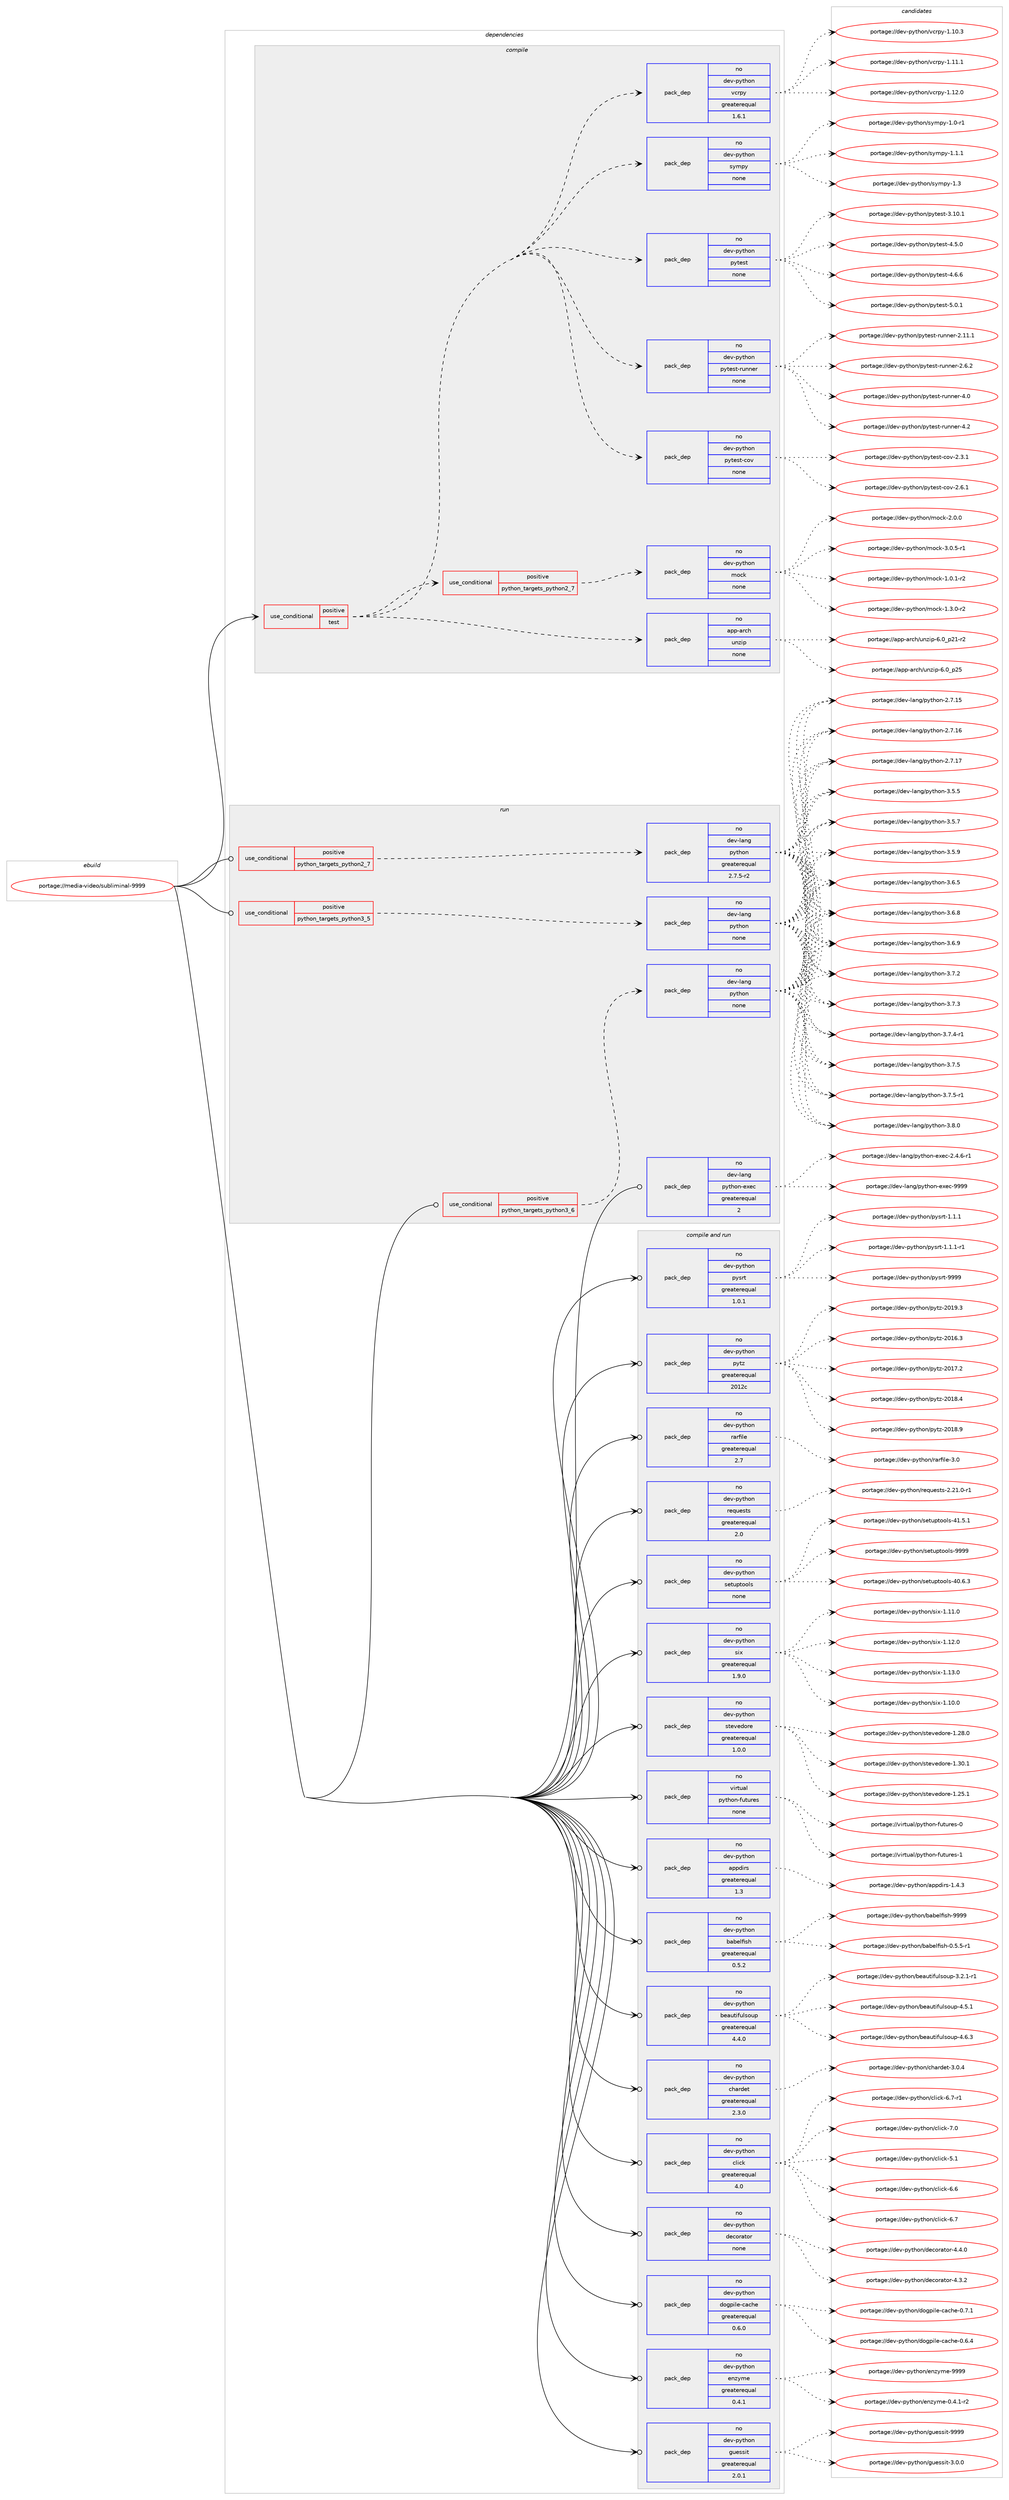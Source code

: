 digraph prolog {

# *************
# Graph options
# *************

newrank=true;
concentrate=true;
compound=true;
graph [rankdir=LR,fontname=Helvetica,fontsize=10,ranksep=1.5];#, ranksep=2.5, nodesep=0.2];
edge  [arrowhead=vee];
node  [fontname=Helvetica,fontsize=10];

# **********
# The ebuild
# **********

subgraph cluster_leftcol {
color=gray;
rank=same;
label=<<i>ebuild</i>>;
id [label="portage://media-video/subliminal-9999", color=red, width=4, href="../media-video/subliminal-9999.svg"];
}

# ****************
# The dependencies
# ****************

subgraph cluster_midcol {
color=gray;
label=<<i>dependencies</i>>;
subgraph cluster_compile {
fillcolor="#eeeeee";
style=filled;
label=<<i>compile</i>>;
subgraph cond85503 {
dependency343096 [label=<<TABLE BORDER="0" CELLBORDER="1" CELLSPACING="0" CELLPADDING="4"><TR><TD ROWSPAN="3" CELLPADDING="10">use_conditional</TD></TR><TR><TD>positive</TD></TR><TR><TD>test</TD></TR></TABLE>>, shape=none, color=red];
subgraph pack251976 {
dependency343097 [label=<<TABLE BORDER="0" CELLBORDER="1" CELLSPACING="0" CELLPADDING="4" WIDTH="220"><TR><TD ROWSPAN="6" CELLPADDING="30">pack_dep</TD></TR><TR><TD WIDTH="110">no</TD></TR><TR><TD>app-arch</TD></TR><TR><TD>unzip</TD></TR><TR><TD>none</TD></TR><TR><TD></TD></TR></TABLE>>, shape=none, color=blue];
}
dependency343096:e -> dependency343097:w [weight=20,style="dashed",arrowhead="vee"];
subgraph cond85504 {
dependency343098 [label=<<TABLE BORDER="0" CELLBORDER="1" CELLSPACING="0" CELLPADDING="4"><TR><TD ROWSPAN="3" CELLPADDING="10">use_conditional</TD></TR><TR><TD>positive</TD></TR><TR><TD>python_targets_python2_7</TD></TR></TABLE>>, shape=none, color=red];
subgraph pack251977 {
dependency343099 [label=<<TABLE BORDER="0" CELLBORDER="1" CELLSPACING="0" CELLPADDING="4" WIDTH="220"><TR><TD ROWSPAN="6" CELLPADDING="30">pack_dep</TD></TR><TR><TD WIDTH="110">no</TD></TR><TR><TD>dev-python</TD></TR><TR><TD>mock</TD></TR><TR><TD>none</TD></TR><TR><TD></TD></TR></TABLE>>, shape=none, color=blue];
}
dependency343098:e -> dependency343099:w [weight=20,style="dashed",arrowhead="vee"];
}
dependency343096:e -> dependency343098:w [weight=20,style="dashed",arrowhead="vee"];
subgraph pack251978 {
dependency343100 [label=<<TABLE BORDER="0" CELLBORDER="1" CELLSPACING="0" CELLPADDING="4" WIDTH="220"><TR><TD ROWSPAN="6" CELLPADDING="30">pack_dep</TD></TR><TR><TD WIDTH="110">no</TD></TR><TR><TD>dev-python</TD></TR><TR><TD>pytest-cov</TD></TR><TR><TD>none</TD></TR><TR><TD></TD></TR></TABLE>>, shape=none, color=blue];
}
dependency343096:e -> dependency343100:w [weight=20,style="dashed",arrowhead="vee"];
subgraph pack251979 {
dependency343101 [label=<<TABLE BORDER="0" CELLBORDER="1" CELLSPACING="0" CELLPADDING="4" WIDTH="220"><TR><TD ROWSPAN="6" CELLPADDING="30">pack_dep</TD></TR><TR><TD WIDTH="110">no</TD></TR><TR><TD>dev-python</TD></TR><TR><TD>pytest-runner</TD></TR><TR><TD>none</TD></TR><TR><TD></TD></TR></TABLE>>, shape=none, color=blue];
}
dependency343096:e -> dependency343101:w [weight=20,style="dashed",arrowhead="vee"];
subgraph pack251980 {
dependency343102 [label=<<TABLE BORDER="0" CELLBORDER="1" CELLSPACING="0" CELLPADDING="4" WIDTH="220"><TR><TD ROWSPAN="6" CELLPADDING="30">pack_dep</TD></TR><TR><TD WIDTH="110">no</TD></TR><TR><TD>dev-python</TD></TR><TR><TD>pytest</TD></TR><TR><TD>none</TD></TR><TR><TD></TD></TR></TABLE>>, shape=none, color=blue];
}
dependency343096:e -> dependency343102:w [weight=20,style="dashed",arrowhead="vee"];
subgraph pack251981 {
dependency343103 [label=<<TABLE BORDER="0" CELLBORDER="1" CELLSPACING="0" CELLPADDING="4" WIDTH="220"><TR><TD ROWSPAN="6" CELLPADDING="30">pack_dep</TD></TR><TR><TD WIDTH="110">no</TD></TR><TR><TD>dev-python</TD></TR><TR><TD>sympy</TD></TR><TR><TD>none</TD></TR><TR><TD></TD></TR></TABLE>>, shape=none, color=blue];
}
dependency343096:e -> dependency343103:w [weight=20,style="dashed",arrowhead="vee"];
subgraph pack251982 {
dependency343104 [label=<<TABLE BORDER="0" CELLBORDER="1" CELLSPACING="0" CELLPADDING="4" WIDTH="220"><TR><TD ROWSPAN="6" CELLPADDING="30">pack_dep</TD></TR><TR><TD WIDTH="110">no</TD></TR><TR><TD>dev-python</TD></TR><TR><TD>vcrpy</TD></TR><TR><TD>greaterequal</TD></TR><TR><TD>1.6.1</TD></TR></TABLE>>, shape=none, color=blue];
}
dependency343096:e -> dependency343104:w [weight=20,style="dashed",arrowhead="vee"];
}
id:e -> dependency343096:w [weight=20,style="solid",arrowhead="vee"];
}
subgraph cluster_compileandrun {
fillcolor="#eeeeee";
style=filled;
label=<<i>compile and run</i>>;
subgraph pack251983 {
dependency343105 [label=<<TABLE BORDER="0" CELLBORDER="1" CELLSPACING="0" CELLPADDING="4" WIDTH="220"><TR><TD ROWSPAN="6" CELLPADDING="30">pack_dep</TD></TR><TR><TD WIDTH="110">no</TD></TR><TR><TD>dev-python</TD></TR><TR><TD>appdirs</TD></TR><TR><TD>greaterequal</TD></TR><TR><TD>1.3</TD></TR></TABLE>>, shape=none, color=blue];
}
id:e -> dependency343105:w [weight=20,style="solid",arrowhead="odotvee"];
subgraph pack251984 {
dependency343106 [label=<<TABLE BORDER="0" CELLBORDER="1" CELLSPACING="0" CELLPADDING="4" WIDTH="220"><TR><TD ROWSPAN="6" CELLPADDING="30">pack_dep</TD></TR><TR><TD WIDTH="110">no</TD></TR><TR><TD>dev-python</TD></TR><TR><TD>babelfish</TD></TR><TR><TD>greaterequal</TD></TR><TR><TD>0.5.2</TD></TR></TABLE>>, shape=none, color=blue];
}
id:e -> dependency343106:w [weight=20,style="solid",arrowhead="odotvee"];
subgraph pack251985 {
dependency343107 [label=<<TABLE BORDER="0" CELLBORDER="1" CELLSPACING="0" CELLPADDING="4" WIDTH="220"><TR><TD ROWSPAN="6" CELLPADDING="30">pack_dep</TD></TR><TR><TD WIDTH="110">no</TD></TR><TR><TD>dev-python</TD></TR><TR><TD>beautifulsoup</TD></TR><TR><TD>greaterequal</TD></TR><TR><TD>4.4.0</TD></TR></TABLE>>, shape=none, color=blue];
}
id:e -> dependency343107:w [weight=20,style="solid",arrowhead="odotvee"];
subgraph pack251986 {
dependency343108 [label=<<TABLE BORDER="0" CELLBORDER="1" CELLSPACING="0" CELLPADDING="4" WIDTH="220"><TR><TD ROWSPAN="6" CELLPADDING="30">pack_dep</TD></TR><TR><TD WIDTH="110">no</TD></TR><TR><TD>dev-python</TD></TR><TR><TD>chardet</TD></TR><TR><TD>greaterequal</TD></TR><TR><TD>2.3.0</TD></TR></TABLE>>, shape=none, color=blue];
}
id:e -> dependency343108:w [weight=20,style="solid",arrowhead="odotvee"];
subgraph pack251987 {
dependency343109 [label=<<TABLE BORDER="0" CELLBORDER="1" CELLSPACING="0" CELLPADDING="4" WIDTH="220"><TR><TD ROWSPAN="6" CELLPADDING="30">pack_dep</TD></TR><TR><TD WIDTH="110">no</TD></TR><TR><TD>dev-python</TD></TR><TR><TD>click</TD></TR><TR><TD>greaterequal</TD></TR><TR><TD>4.0</TD></TR></TABLE>>, shape=none, color=blue];
}
id:e -> dependency343109:w [weight=20,style="solid",arrowhead="odotvee"];
subgraph pack251988 {
dependency343110 [label=<<TABLE BORDER="0" CELLBORDER="1" CELLSPACING="0" CELLPADDING="4" WIDTH="220"><TR><TD ROWSPAN="6" CELLPADDING="30">pack_dep</TD></TR><TR><TD WIDTH="110">no</TD></TR><TR><TD>dev-python</TD></TR><TR><TD>decorator</TD></TR><TR><TD>none</TD></TR><TR><TD></TD></TR></TABLE>>, shape=none, color=blue];
}
id:e -> dependency343110:w [weight=20,style="solid",arrowhead="odotvee"];
subgraph pack251989 {
dependency343111 [label=<<TABLE BORDER="0" CELLBORDER="1" CELLSPACING="0" CELLPADDING="4" WIDTH="220"><TR><TD ROWSPAN="6" CELLPADDING="30">pack_dep</TD></TR><TR><TD WIDTH="110">no</TD></TR><TR><TD>dev-python</TD></TR><TR><TD>dogpile-cache</TD></TR><TR><TD>greaterequal</TD></TR><TR><TD>0.6.0</TD></TR></TABLE>>, shape=none, color=blue];
}
id:e -> dependency343111:w [weight=20,style="solid",arrowhead="odotvee"];
subgraph pack251990 {
dependency343112 [label=<<TABLE BORDER="0" CELLBORDER="1" CELLSPACING="0" CELLPADDING="4" WIDTH="220"><TR><TD ROWSPAN="6" CELLPADDING="30">pack_dep</TD></TR><TR><TD WIDTH="110">no</TD></TR><TR><TD>dev-python</TD></TR><TR><TD>enzyme</TD></TR><TR><TD>greaterequal</TD></TR><TR><TD>0.4.1</TD></TR></TABLE>>, shape=none, color=blue];
}
id:e -> dependency343112:w [weight=20,style="solid",arrowhead="odotvee"];
subgraph pack251991 {
dependency343113 [label=<<TABLE BORDER="0" CELLBORDER="1" CELLSPACING="0" CELLPADDING="4" WIDTH="220"><TR><TD ROWSPAN="6" CELLPADDING="30">pack_dep</TD></TR><TR><TD WIDTH="110">no</TD></TR><TR><TD>dev-python</TD></TR><TR><TD>guessit</TD></TR><TR><TD>greaterequal</TD></TR><TR><TD>2.0.1</TD></TR></TABLE>>, shape=none, color=blue];
}
id:e -> dependency343113:w [weight=20,style="solid",arrowhead="odotvee"];
subgraph pack251992 {
dependency343114 [label=<<TABLE BORDER="0" CELLBORDER="1" CELLSPACING="0" CELLPADDING="4" WIDTH="220"><TR><TD ROWSPAN="6" CELLPADDING="30">pack_dep</TD></TR><TR><TD WIDTH="110">no</TD></TR><TR><TD>dev-python</TD></TR><TR><TD>pysrt</TD></TR><TR><TD>greaterequal</TD></TR><TR><TD>1.0.1</TD></TR></TABLE>>, shape=none, color=blue];
}
id:e -> dependency343114:w [weight=20,style="solid",arrowhead="odotvee"];
subgraph pack251993 {
dependency343115 [label=<<TABLE BORDER="0" CELLBORDER="1" CELLSPACING="0" CELLPADDING="4" WIDTH="220"><TR><TD ROWSPAN="6" CELLPADDING="30">pack_dep</TD></TR><TR><TD WIDTH="110">no</TD></TR><TR><TD>dev-python</TD></TR><TR><TD>pytz</TD></TR><TR><TD>greaterequal</TD></TR><TR><TD>2012c</TD></TR></TABLE>>, shape=none, color=blue];
}
id:e -> dependency343115:w [weight=20,style="solid",arrowhead="odotvee"];
subgraph pack251994 {
dependency343116 [label=<<TABLE BORDER="0" CELLBORDER="1" CELLSPACING="0" CELLPADDING="4" WIDTH="220"><TR><TD ROWSPAN="6" CELLPADDING="30">pack_dep</TD></TR><TR><TD WIDTH="110">no</TD></TR><TR><TD>dev-python</TD></TR><TR><TD>rarfile</TD></TR><TR><TD>greaterequal</TD></TR><TR><TD>2.7</TD></TR></TABLE>>, shape=none, color=blue];
}
id:e -> dependency343116:w [weight=20,style="solid",arrowhead="odotvee"];
subgraph pack251995 {
dependency343117 [label=<<TABLE BORDER="0" CELLBORDER="1" CELLSPACING="0" CELLPADDING="4" WIDTH="220"><TR><TD ROWSPAN="6" CELLPADDING="30">pack_dep</TD></TR><TR><TD WIDTH="110">no</TD></TR><TR><TD>dev-python</TD></TR><TR><TD>requests</TD></TR><TR><TD>greaterequal</TD></TR><TR><TD>2.0</TD></TR></TABLE>>, shape=none, color=blue];
}
id:e -> dependency343117:w [weight=20,style="solid",arrowhead="odotvee"];
subgraph pack251996 {
dependency343118 [label=<<TABLE BORDER="0" CELLBORDER="1" CELLSPACING="0" CELLPADDING="4" WIDTH="220"><TR><TD ROWSPAN="6" CELLPADDING="30">pack_dep</TD></TR><TR><TD WIDTH="110">no</TD></TR><TR><TD>dev-python</TD></TR><TR><TD>setuptools</TD></TR><TR><TD>none</TD></TR><TR><TD></TD></TR></TABLE>>, shape=none, color=blue];
}
id:e -> dependency343118:w [weight=20,style="solid",arrowhead="odotvee"];
subgraph pack251997 {
dependency343119 [label=<<TABLE BORDER="0" CELLBORDER="1" CELLSPACING="0" CELLPADDING="4" WIDTH="220"><TR><TD ROWSPAN="6" CELLPADDING="30">pack_dep</TD></TR><TR><TD WIDTH="110">no</TD></TR><TR><TD>dev-python</TD></TR><TR><TD>six</TD></TR><TR><TD>greaterequal</TD></TR><TR><TD>1.9.0</TD></TR></TABLE>>, shape=none, color=blue];
}
id:e -> dependency343119:w [weight=20,style="solid",arrowhead="odotvee"];
subgraph pack251998 {
dependency343120 [label=<<TABLE BORDER="0" CELLBORDER="1" CELLSPACING="0" CELLPADDING="4" WIDTH="220"><TR><TD ROWSPAN="6" CELLPADDING="30">pack_dep</TD></TR><TR><TD WIDTH="110">no</TD></TR><TR><TD>dev-python</TD></TR><TR><TD>stevedore</TD></TR><TR><TD>greaterequal</TD></TR><TR><TD>1.0.0</TD></TR></TABLE>>, shape=none, color=blue];
}
id:e -> dependency343120:w [weight=20,style="solid",arrowhead="odotvee"];
subgraph pack251999 {
dependency343121 [label=<<TABLE BORDER="0" CELLBORDER="1" CELLSPACING="0" CELLPADDING="4" WIDTH="220"><TR><TD ROWSPAN="6" CELLPADDING="30">pack_dep</TD></TR><TR><TD WIDTH="110">no</TD></TR><TR><TD>virtual</TD></TR><TR><TD>python-futures</TD></TR><TR><TD>none</TD></TR><TR><TD></TD></TR></TABLE>>, shape=none, color=blue];
}
id:e -> dependency343121:w [weight=20,style="solid",arrowhead="odotvee"];
}
subgraph cluster_run {
fillcolor="#eeeeee";
style=filled;
label=<<i>run</i>>;
subgraph cond85505 {
dependency343122 [label=<<TABLE BORDER="0" CELLBORDER="1" CELLSPACING="0" CELLPADDING="4"><TR><TD ROWSPAN="3" CELLPADDING="10">use_conditional</TD></TR><TR><TD>positive</TD></TR><TR><TD>python_targets_python2_7</TD></TR></TABLE>>, shape=none, color=red];
subgraph pack252000 {
dependency343123 [label=<<TABLE BORDER="0" CELLBORDER="1" CELLSPACING="0" CELLPADDING="4" WIDTH="220"><TR><TD ROWSPAN="6" CELLPADDING="30">pack_dep</TD></TR><TR><TD WIDTH="110">no</TD></TR><TR><TD>dev-lang</TD></TR><TR><TD>python</TD></TR><TR><TD>greaterequal</TD></TR><TR><TD>2.7.5-r2</TD></TR></TABLE>>, shape=none, color=blue];
}
dependency343122:e -> dependency343123:w [weight=20,style="dashed",arrowhead="vee"];
}
id:e -> dependency343122:w [weight=20,style="solid",arrowhead="odot"];
subgraph cond85506 {
dependency343124 [label=<<TABLE BORDER="0" CELLBORDER="1" CELLSPACING="0" CELLPADDING="4"><TR><TD ROWSPAN="3" CELLPADDING="10">use_conditional</TD></TR><TR><TD>positive</TD></TR><TR><TD>python_targets_python3_5</TD></TR></TABLE>>, shape=none, color=red];
subgraph pack252001 {
dependency343125 [label=<<TABLE BORDER="0" CELLBORDER="1" CELLSPACING="0" CELLPADDING="4" WIDTH="220"><TR><TD ROWSPAN="6" CELLPADDING="30">pack_dep</TD></TR><TR><TD WIDTH="110">no</TD></TR><TR><TD>dev-lang</TD></TR><TR><TD>python</TD></TR><TR><TD>none</TD></TR><TR><TD></TD></TR></TABLE>>, shape=none, color=blue];
}
dependency343124:e -> dependency343125:w [weight=20,style="dashed",arrowhead="vee"];
}
id:e -> dependency343124:w [weight=20,style="solid",arrowhead="odot"];
subgraph cond85507 {
dependency343126 [label=<<TABLE BORDER="0" CELLBORDER="1" CELLSPACING="0" CELLPADDING="4"><TR><TD ROWSPAN="3" CELLPADDING="10">use_conditional</TD></TR><TR><TD>positive</TD></TR><TR><TD>python_targets_python3_6</TD></TR></TABLE>>, shape=none, color=red];
subgraph pack252002 {
dependency343127 [label=<<TABLE BORDER="0" CELLBORDER="1" CELLSPACING="0" CELLPADDING="4" WIDTH="220"><TR><TD ROWSPAN="6" CELLPADDING="30">pack_dep</TD></TR><TR><TD WIDTH="110">no</TD></TR><TR><TD>dev-lang</TD></TR><TR><TD>python</TD></TR><TR><TD>none</TD></TR><TR><TD></TD></TR></TABLE>>, shape=none, color=blue];
}
dependency343126:e -> dependency343127:w [weight=20,style="dashed",arrowhead="vee"];
}
id:e -> dependency343126:w [weight=20,style="solid",arrowhead="odot"];
subgraph pack252003 {
dependency343128 [label=<<TABLE BORDER="0" CELLBORDER="1" CELLSPACING="0" CELLPADDING="4" WIDTH="220"><TR><TD ROWSPAN="6" CELLPADDING="30">pack_dep</TD></TR><TR><TD WIDTH="110">no</TD></TR><TR><TD>dev-lang</TD></TR><TR><TD>python-exec</TD></TR><TR><TD>greaterequal</TD></TR><TR><TD>2</TD></TR></TABLE>>, shape=none, color=blue];
}
id:e -> dependency343128:w [weight=20,style="solid",arrowhead="odot"];
}
}

# **************
# The candidates
# **************

subgraph cluster_choices {
rank=same;
color=gray;
label=<<i>candidates</i>>;

subgraph choice251976 {
color=black;
nodesep=1;
choiceportage9711211245971149910447117110122105112455446489511250494511450 [label="portage://app-arch/unzip-6.0_p21-r2", color=red, width=4,href="../app-arch/unzip-6.0_p21-r2.svg"];
choiceportage971121124597114991044711711012210511245544648951125053 [label="portage://app-arch/unzip-6.0_p25", color=red, width=4,href="../app-arch/unzip-6.0_p25.svg"];
dependency343097:e -> choiceportage9711211245971149910447117110122105112455446489511250494511450:w [style=dotted,weight="100"];
dependency343097:e -> choiceportage971121124597114991044711711012210511245544648951125053:w [style=dotted,weight="100"];
}
subgraph choice251977 {
color=black;
nodesep=1;
choiceportage1001011184511212111610411111047109111991074549464846494511450 [label="portage://dev-python/mock-1.0.1-r2", color=red, width=4,href="../dev-python/mock-1.0.1-r2.svg"];
choiceportage1001011184511212111610411111047109111991074549465146484511450 [label="portage://dev-python/mock-1.3.0-r2", color=red, width=4,href="../dev-python/mock-1.3.0-r2.svg"];
choiceportage100101118451121211161041111104710911199107455046484648 [label="portage://dev-python/mock-2.0.0", color=red, width=4,href="../dev-python/mock-2.0.0.svg"];
choiceportage1001011184511212111610411111047109111991074551464846534511449 [label="portage://dev-python/mock-3.0.5-r1", color=red, width=4,href="../dev-python/mock-3.0.5-r1.svg"];
dependency343099:e -> choiceportage1001011184511212111610411111047109111991074549464846494511450:w [style=dotted,weight="100"];
dependency343099:e -> choiceportage1001011184511212111610411111047109111991074549465146484511450:w [style=dotted,weight="100"];
dependency343099:e -> choiceportage100101118451121211161041111104710911199107455046484648:w [style=dotted,weight="100"];
dependency343099:e -> choiceportage1001011184511212111610411111047109111991074551464846534511449:w [style=dotted,weight="100"];
}
subgraph choice251978 {
color=black;
nodesep=1;
choiceportage10010111845112121116104111110471121211161011151164599111118455046514649 [label="portage://dev-python/pytest-cov-2.3.1", color=red, width=4,href="../dev-python/pytest-cov-2.3.1.svg"];
choiceportage10010111845112121116104111110471121211161011151164599111118455046544649 [label="portage://dev-python/pytest-cov-2.6.1", color=red, width=4,href="../dev-python/pytest-cov-2.6.1.svg"];
dependency343100:e -> choiceportage10010111845112121116104111110471121211161011151164599111118455046514649:w [style=dotted,weight="100"];
dependency343100:e -> choiceportage10010111845112121116104111110471121211161011151164599111118455046544649:w [style=dotted,weight="100"];
}
subgraph choice251979 {
color=black;
nodesep=1;
choiceportage10010111845112121116104111110471121211161011151164511411711011010111445504649494649 [label="portage://dev-python/pytest-runner-2.11.1", color=red, width=4,href="../dev-python/pytest-runner-2.11.1.svg"];
choiceportage100101118451121211161041111104711212111610111511645114117110110101114455046544650 [label="portage://dev-python/pytest-runner-2.6.2", color=red, width=4,href="../dev-python/pytest-runner-2.6.2.svg"];
choiceportage10010111845112121116104111110471121211161011151164511411711011010111445524648 [label="portage://dev-python/pytest-runner-4.0", color=red, width=4,href="../dev-python/pytest-runner-4.0.svg"];
choiceportage10010111845112121116104111110471121211161011151164511411711011010111445524650 [label="portage://dev-python/pytest-runner-4.2", color=red, width=4,href="../dev-python/pytest-runner-4.2.svg"];
dependency343101:e -> choiceportage10010111845112121116104111110471121211161011151164511411711011010111445504649494649:w [style=dotted,weight="100"];
dependency343101:e -> choiceportage100101118451121211161041111104711212111610111511645114117110110101114455046544650:w [style=dotted,weight="100"];
dependency343101:e -> choiceportage10010111845112121116104111110471121211161011151164511411711011010111445524648:w [style=dotted,weight="100"];
dependency343101:e -> choiceportage10010111845112121116104111110471121211161011151164511411711011010111445524650:w [style=dotted,weight="100"];
}
subgraph choice251980 {
color=black;
nodesep=1;
choiceportage100101118451121211161041111104711212111610111511645514649484649 [label="portage://dev-python/pytest-3.10.1", color=red, width=4,href="../dev-python/pytest-3.10.1.svg"];
choiceportage1001011184511212111610411111047112121116101115116455246534648 [label="portage://dev-python/pytest-4.5.0", color=red, width=4,href="../dev-python/pytest-4.5.0.svg"];
choiceportage1001011184511212111610411111047112121116101115116455246544654 [label="portage://dev-python/pytest-4.6.6", color=red, width=4,href="../dev-python/pytest-4.6.6.svg"];
choiceportage1001011184511212111610411111047112121116101115116455346484649 [label="portage://dev-python/pytest-5.0.1", color=red, width=4,href="../dev-python/pytest-5.0.1.svg"];
dependency343102:e -> choiceportage100101118451121211161041111104711212111610111511645514649484649:w [style=dotted,weight="100"];
dependency343102:e -> choiceportage1001011184511212111610411111047112121116101115116455246534648:w [style=dotted,weight="100"];
dependency343102:e -> choiceportage1001011184511212111610411111047112121116101115116455246544654:w [style=dotted,weight="100"];
dependency343102:e -> choiceportage1001011184511212111610411111047112121116101115116455346484649:w [style=dotted,weight="100"];
}
subgraph choice251981 {
color=black;
nodesep=1;
choiceportage1001011184511212111610411111047115121109112121454946484511449 [label="portage://dev-python/sympy-1.0-r1", color=red, width=4,href="../dev-python/sympy-1.0-r1.svg"];
choiceportage1001011184511212111610411111047115121109112121454946494649 [label="portage://dev-python/sympy-1.1.1", color=red, width=4,href="../dev-python/sympy-1.1.1.svg"];
choiceportage100101118451121211161041111104711512110911212145494651 [label="portage://dev-python/sympy-1.3", color=red, width=4,href="../dev-python/sympy-1.3.svg"];
dependency343103:e -> choiceportage1001011184511212111610411111047115121109112121454946484511449:w [style=dotted,weight="100"];
dependency343103:e -> choiceportage1001011184511212111610411111047115121109112121454946494649:w [style=dotted,weight="100"];
dependency343103:e -> choiceportage100101118451121211161041111104711512110911212145494651:w [style=dotted,weight="100"];
}
subgraph choice251982 {
color=black;
nodesep=1;
choiceportage10010111845112121116104111110471189911411212145494649484651 [label="portage://dev-python/vcrpy-1.10.3", color=red, width=4,href="../dev-python/vcrpy-1.10.3.svg"];
choiceportage10010111845112121116104111110471189911411212145494649494649 [label="portage://dev-python/vcrpy-1.11.1", color=red, width=4,href="../dev-python/vcrpy-1.11.1.svg"];
choiceportage10010111845112121116104111110471189911411212145494649504648 [label="portage://dev-python/vcrpy-1.12.0", color=red, width=4,href="../dev-python/vcrpy-1.12.0.svg"];
dependency343104:e -> choiceportage10010111845112121116104111110471189911411212145494649484651:w [style=dotted,weight="100"];
dependency343104:e -> choiceportage10010111845112121116104111110471189911411212145494649494649:w [style=dotted,weight="100"];
dependency343104:e -> choiceportage10010111845112121116104111110471189911411212145494649504648:w [style=dotted,weight="100"];
}
subgraph choice251983 {
color=black;
nodesep=1;
choiceportage100101118451121211161041111104797112112100105114115454946524651 [label="portage://dev-python/appdirs-1.4.3", color=red, width=4,href="../dev-python/appdirs-1.4.3.svg"];
dependency343105:e -> choiceportage100101118451121211161041111104797112112100105114115454946524651:w [style=dotted,weight="100"];
}
subgraph choice251984 {
color=black;
nodesep=1;
choiceportage10010111845112121116104111110479897981011081021051151044548465346534511449 [label="portage://dev-python/babelfish-0.5.5-r1", color=red, width=4,href="../dev-python/babelfish-0.5.5-r1.svg"];
choiceportage10010111845112121116104111110479897981011081021051151044557575757 [label="portage://dev-python/babelfish-9999", color=red, width=4,href="../dev-python/babelfish-9999.svg"];
dependency343106:e -> choiceportage10010111845112121116104111110479897981011081021051151044548465346534511449:w [style=dotted,weight="100"];
dependency343106:e -> choiceportage10010111845112121116104111110479897981011081021051151044557575757:w [style=dotted,weight="100"];
}
subgraph choice251985 {
color=black;
nodesep=1;
choiceportage100101118451121211161041111104798101971171161051021171081151111171124551465046494511449 [label="portage://dev-python/beautifulsoup-3.2.1-r1", color=red, width=4,href="../dev-python/beautifulsoup-3.2.1-r1.svg"];
choiceportage10010111845112121116104111110479810197117116105102117108115111117112455246534649 [label="portage://dev-python/beautifulsoup-4.5.1", color=red, width=4,href="../dev-python/beautifulsoup-4.5.1.svg"];
choiceportage10010111845112121116104111110479810197117116105102117108115111117112455246544651 [label="portage://dev-python/beautifulsoup-4.6.3", color=red, width=4,href="../dev-python/beautifulsoup-4.6.3.svg"];
dependency343107:e -> choiceportage100101118451121211161041111104798101971171161051021171081151111171124551465046494511449:w [style=dotted,weight="100"];
dependency343107:e -> choiceportage10010111845112121116104111110479810197117116105102117108115111117112455246534649:w [style=dotted,weight="100"];
dependency343107:e -> choiceportage10010111845112121116104111110479810197117116105102117108115111117112455246544651:w [style=dotted,weight="100"];
}
subgraph choice251986 {
color=black;
nodesep=1;
choiceportage10010111845112121116104111110479910497114100101116455146484652 [label="portage://dev-python/chardet-3.0.4", color=red, width=4,href="../dev-python/chardet-3.0.4.svg"];
dependency343108:e -> choiceportage10010111845112121116104111110479910497114100101116455146484652:w [style=dotted,weight="100"];
}
subgraph choice251987 {
color=black;
nodesep=1;
choiceportage1001011184511212111610411111047991081059910745534649 [label="portage://dev-python/click-5.1", color=red, width=4,href="../dev-python/click-5.1.svg"];
choiceportage1001011184511212111610411111047991081059910745544654 [label="portage://dev-python/click-6.6", color=red, width=4,href="../dev-python/click-6.6.svg"];
choiceportage1001011184511212111610411111047991081059910745544655 [label="portage://dev-python/click-6.7", color=red, width=4,href="../dev-python/click-6.7.svg"];
choiceportage10010111845112121116104111110479910810599107455446554511449 [label="portage://dev-python/click-6.7-r1", color=red, width=4,href="../dev-python/click-6.7-r1.svg"];
choiceportage1001011184511212111610411111047991081059910745554648 [label="portage://dev-python/click-7.0", color=red, width=4,href="../dev-python/click-7.0.svg"];
dependency343109:e -> choiceportage1001011184511212111610411111047991081059910745534649:w [style=dotted,weight="100"];
dependency343109:e -> choiceportage1001011184511212111610411111047991081059910745544654:w [style=dotted,weight="100"];
dependency343109:e -> choiceportage1001011184511212111610411111047991081059910745544655:w [style=dotted,weight="100"];
dependency343109:e -> choiceportage10010111845112121116104111110479910810599107455446554511449:w [style=dotted,weight="100"];
dependency343109:e -> choiceportage1001011184511212111610411111047991081059910745554648:w [style=dotted,weight="100"];
}
subgraph choice251988 {
color=black;
nodesep=1;
choiceportage10010111845112121116104111110471001019911111497116111114455246514650 [label="portage://dev-python/decorator-4.3.2", color=red, width=4,href="../dev-python/decorator-4.3.2.svg"];
choiceportage10010111845112121116104111110471001019911111497116111114455246524648 [label="portage://dev-python/decorator-4.4.0", color=red, width=4,href="../dev-python/decorator-4.4.0.svg"];
dependency343110:e -> choiceportage10010111845112121116104111110471001019911111497116111114455246514650:w [style=dotted,weight="100"];
dependency343110:e -> choiceportage10010111845112121116104111110471001019911111497116111114455246524648:w [style=dotted,weight="100"];
}
subgraph choice251989 {
color=black;
nodesep=1;
choiceportage100101118451121211161041111104710011110311210510810145999799104101454846544652 [label="portage://dev-python/dogpile-cache-0.6.4", color=red, width=4,href="../dev-python/dogpile-cache-0.6.4.svg"];
choiceportage100101118451121211161041111104710011110311210510810145999799104101454846554649 [label="portage://dev-python/dogpile-cache-0.7.1", color=red, width=4,href="../dev-python/dogpile-cache-0.7.1.svg"];
dependency343111:e -> choiceportage100101118451121211161041111104710011110311210510810145999799104101454846544652:w [style=dotted,weight="100"];
dependency343111:e -> choiceportage100101118451121211161041111104710011110311210510810145999799104101454846554649:w [style=dotted,weight="100"];
}
subgraph choice251990 {
color=black;
nodesep=1;
choiceportage10010111845112121116104111110471011101221211091014548465246494511450 [label="portage://dev-python/enzyme-0.4.1-r2", color=red, width=4,href="../dev-python/enzyme-0.4.1-r2.svg"];
choiceportage10010111845112121116104111110471011101221211091014557575757 [label="portage://dev-python/enzyme-9999", color=red, width=4,href="../dev-python/enzyme-9999.svg"];
dependency343112:e -> choiceportage10010111845112121116104111110471011101221211091014548465246494511450:w [style=dotted,weight="100"];
dependency343112:e -> choiceportage10010111845112121116104111110471011101221211091014557575757:w [style=dotted,weight="100"];
}
subgraph choice251991 {
color=black;
nodesep=1;
choiceportage1001011184511212111610411111047103117101115115105116455146484648 [label="portage://dev-python/guessit-3.0.0", color=red, width=4,href="../dev-python/guessit-3.0.0.svg"];
choiceportage10010111845112121116104111110471031171011151151051164557575757 [label="portage://dev-python/guessit-9999", color=red, width=4,href="../dev-python/guessit-9999.svg"];
dependency343113:e -> choiceportage1001011184511212111610411111047103117101115115105116455146484648:w [style=dotted,weight="100"];
dependency343113:e -> choiceportage10010111845112121116104111110471031171011151151051164557575757:w [style=dotted,weight="100"];
}
subgraph choice251992 {
color=black;
nodesep=1;
choiceportage1001011184511212111610411111047112121115114116454946494649 [label="portage://dev-python/pysrt-1.1.1", color=red, width=4,href="../dev-python/pysrt-1.1.1.svg"];
choiceportage10010111845112121116104111110471121211151141164549464946494511449 [label="portage://dev-python/pysrt-1.1.1-r1", color=red, width=4,href="../dev-python/pysrt-1.1.1-r1.svg"];
choiceportage10010111845112121116104111110471121211151141164557575757 [label="portage://dev-python/pysrt-9999", color=red, width=4,href="../dev-python/pysrt-9999.svg"];
dependency343114:e -> choiceportage1001011184511212111610411111047112121115114116454946494649:w [style=dotted,weight="100"];
dependency343114:e -> choiceportage10010111845112121116104111110471121211151141164549464946494511449:w [style=dotted,weight="100"];
dependency343114:e -> choiceportage10010111845112121116104111110471121211151141164557575757:w [style=dotted,weight="100"];
}
subgraph choice251993 {
color=black;
nodesep=1;
choiceportage100101118451121211161041111104711212111612245504849544651 [label="portage://dev-python/pytz-2016.3", color=red, width=4,href="../dev-python/pytz-2016.3.svg"];
choiceportage100101118451121211161041111104711212111612245504849554650 [label="portage://dev-python/pytz-2017.2", color=red, width=4,href="../dev-python/pytz-2017.2.svg"];
choiceportage100101118451121211161041111104711212111612245504849564652 [label="portage://dev-python/pytz-2018.4", color=red, width=4,href="../dev-python/pytz-2018.4.svg"];
choiceportage100101118451121211161041111104711212111612245504849564657 [label="portage://dev-python/pytz-2018.9", color=red, width=4,href="../dev-python/pytz-2018.9.svg"];
choiceportage100101118451121211161041111104711212111612245504849574651 [label="portage://dev-python/pytz-2019.3", color=red, width=4,href="../dev-python/pytz-2019.3.svg"];
dependency343115:e -> choiceportage100101118451121211161041111104711212111612245504849544651:w [style=dotted,weight="100"];
dependency343115:e -> choiceportage100101118451121211161041111104711212111612245504849554650:w [style=dotted,weight="100"];
dependency343115:e -> choiceportage100101118451121211161041111104711212111612245504849564652:w [style=dotted,weight="100"];
dependency343115:e -> choiceportage100101118451121211161041111104711212111612245504849564657:w [style=dotted,weight="100"];
dependency343115:e -> choiceportage100101118451121211161041111104711212111612245504849574651:w [style=dotted,weight="100"];
}
subgraph choice251994 {
color=black;
nodesep=1;
choiceportage10010111845112121116104111110471149711410210510810145514648 [label="portage://dev-python/rarfile-3.0", color=red, width=4,href="../dev-python/rarfile-3.0.svg"];
dependency343116:e -> choiceportage10010111845112121116104111110471149711410210510810145514648:w [style=dotted,weight="100"];
}
subgraph choice251995 {
color=black;
nodesep=1;
choiceportage1001011184511212111610411111047114101113117101115116115455046504946484511449 [label="portage://dev-python/requests-2.21.0-r1", color=red, width=4,href="../dev-python/requests-2.21.0-r1.svg"];
dependency343117:e -> choiceportage1001011184511212111610411111047114101113117101115116115455046504946484511449:w [style=dotted,weight="100"];
}
subgraph choice251996 {
color=black;
nodesep=1;
choiceportage100101118451121211161041111104711510111611711211611111110811545524846544651 [label="portage://dev-python/setuptools-40.6.3", color=red, width=4,href="../dev-python/setuptools-40.6.3.svg"];
choiceportage100101118451121211161041111104711510111611711211611111110811545524946534649 [label="portage://dev-python/setuptools-41.5.1", color=red, width=4,href="../dev-python/setuptools-41.5.1.svg"];
choiceportage10010111845112121116104111110471151011161171121161111111081154557575757 [label="portage://dev-python/setuptools-9999", color=red, width=4,href="../dev-python/setuptools-9999.svg"];
dependency343118:e -> choiceportage100101118451121211161041111104711510111611711211611111110811545524846544651:w [style=dotted,weight="100"];
dependency343118:e -> choiceportage100101118451121211161041111104711510111611711211611111110811545524946534649:w [style=dotted,weight="100"];
dependency343118:e -> choiceportage10010111845112121116104111110471151011161171121161111111081154557575757:w [style=dotted,weight="100"];
}
subgraph choice251997 {
color=black;
nodesep=1;
choiceportage100101118451121211161041111104711510512045494649484648 [label="portage://dev-python/six-1.10.0", color=red, width=4,href="../dev-python/six-1.10.0.svg"];
choiceportage100101118451121211161041111104711510512045494649494648 [label="portage://dev-python/six-1.11.0", color=red, width=4,href="../dev-python/six-1.11.0.svg"];
choiceportage100101118451121211161041111104711510512045494649504648 [label="portage://dev-python/six-1.12.0", color=red, width=4,href="../dev-python/six-1.12.0.svg"];
choiceportage100101118451121211161041111104711510512045494649514648 [label="portage://dev-python/six-1.13.0", color=red, width=4,href="../dev-python/six-1.13.0.svg"];
dependency343119:e -> choiceportage100101118451121211161041111104711510512045494649484648:w [style=dotted,weight="100"];
dependency343119:e -> choiceportage100101118451121211161041111104711510512045494649494648:w [style=dotted,weight="100"];
dependency343119:e -> choiceportage100101118451121211161041111104711510512045494649504648:w [style=dotted,weight="100"];
dependency343119:e -> choiceportage100101118451121211161041111104711510512045494649514648:w [style=dotted,weight="100"];
}
subgraph choice251998 {
color=black;
nodesep=1;
choiceportage100101118451121211161041111104711511610111810110011111410145494650534649 [label="portage://dev-python/stevedore-1.25.1", color=red, width=4,href="../dev-python/stevedore-1.25.1.svg"];
choiceportage100101118451121211161041111104711511610111810110011111410145494650564648 [label="portage://dev-python/stevedore-1.28.0", color=red, width=4,href="../dev-python/stevedore-1.28.0.svg"];
choiceportage100101118451121211161041111104711511610111810110011111410145494651484649 [label="portage://dev-python/stevedore-1.30.1", color=red, width=4,href="../dev-python/stevedore-1.30.1.svg"];
dependency343120:e -> choiceportage100101118451121211161041111104711511610111810110011111410145494650534649:w [style=dotted,weight="100"];
dependency343120:e -> choiceportage100101118451121211161041111104711511610111810110011111410145494650564648:w [style=dotted,weight="100"];
dependency343120:e -> choiceportage100101118451121211161041111104711511610111810110011111410145494651484649:w [style=dotted,weight="100"];
}
subgraph choice251999 {
color=black;
nodesep=1;
choiceportage1181051141161179710847112121116104111110451021171161171141011154548 [label="portage://virtual/python-futures-0", color=red, width=4,href="../virtual/python-futures-0.svg"];
choiceportage1181051141161179710847112121116104111110451021171161171141011154549 [label="portage://virtual/python-futures-1", color=red, width=4,href="../virtual/python-futures-1.svg"];
dependency343121:e -> choiceportage1181051141161179710847112121116104111110451021171161171141011154548:w [style=dotted,weight="100"];
dependency343121:e -> choiceportage1181051141161179710847112121116104111110451021171161171141011154549:w [style=dotted,weight="100"];
}
subgraph choice252000 {
color=black;
nodesep=1;
choiceportage10010111845108971101034711212111610411111045504655464953 [label="portage://dev-lang/python-2.7.15", color=red, width=4,href="../dev-lang/python-2.7.15.svg"];
choiceportage10010111845108971101034711212111610411111045504655464954 [label="portage://dev-lang/python-2.7.16", color=red, width=4,href="../dev-lang/python-2.7.16.svg"];
choiceportage10010111845108971101034711212111610411111045504655464955 [label="portage://dev-lang/python-2.7.17", color=red, width=4,href="../dev-lang/python-2.7.17.svg"];
choiceportage100101118451089711010347112121116104111110455146534653 [label="portage://dev-lang/python-3.5.5", color=red, width=4,href="../dev-lang/python-3.5.5.svg"];
choiceportage100101118451089711010347112121116104111110455146534655 [label="portage://dev-lang/python-3.5.7", color=red, width=4,href="../dev-lang/python-3.5.7.svg"];
choiceportage100101118451089711010347112121116104111110455146534657 [label="portage://dev-lang/python-3.5.9", color=red, width=4,href="../dev-lang/python-3.5.9.svg"];
choiceportage100101118451089711010347112121116104111110455146544653 [label="portage://dev-lang/python-3.6.5", color=red, width=4,href="../dev-lang/python-3.6.5.svg"];
choiceportage100101118451089711010347112121116104111110455146544656 [label="portage://dev-lang/python-3.6.8", color=red, width=4,href="../dev-lang/python-3.6.8.svg"];
choiceportage100101118451089711010347112121116104111110455146544657 [label="portage://dev-lang/python-3.6.9", color=red, width=4,href="../dev-lang/python-3.6.9.svg"];
choiceportage100101118451089711010347112121116104111110455146554650 [label="portage://dev-lang/python-3.7.2", color=red, width=4,href="../dev-lang/python-3.7.2.svg"];
choiceportage100101118451089711010347112121116104111110455146554651 [label="portage://dev-lang/python-3.7.3", color=red, width=4,href="../dev-lang/python-3.7.3.svg"];
choiceportage1001011184510897110103471121211161041111104551465546524511449 [label="portage://dev-lang/python-3.7.4-r1", color=red, width=4,href="../dev-lang/python-3.7.4-r1.svg"];
choiceportage100101118451089711010347112121116104111110455146554653 [label="portage://dev-lang/python-3.7.5", color=red, width=4,href="../dev-lang/python-3.7.5.svg"];
choiceportage1001011184510897110103471121211161041111104551465546534511449 [label="portage://dev-lang/python-3.7.5-r1", color=red, width=4,href="../dev-lang/python-3.7.5-r1.svg"];
choiceportage100101118451089711010347112121116104111110455146564648 [label="portage://dev-lang/python-3.8.0", color=red, width=4,href="../dev-lang/python-3.8.0.svg"];
dependency343123:e -> choiceportage10010111845108971101034711212111610411111045504655464953:w [style=dotted,weight="100"];
dependency343123:e -> choiceportage10010111845108971101034711212111610411111045504655464954:w [style=dotted,weight="100"];
dependency343123:e -> choiceportage10010111845108971101034711212111610411111045504655464955:w [style=dotted,weight="100"];
dependency343123:e -> choiceportage100101118451089711010347112121116104111110455146534653:w [style=dotted,weight="100"];
dependency343123:e -> choiceportage100101118451089711010347112121116104111110455146534655:w [style=dotted,weight="100"];
dependency343123:e -> choiceportage100101118451089711010347112121116104111110455146534657:w [style=dotted,weight="100"];
dependency343123:e -> choiceportage100101118451089711010347112121116104111110455146544653:w [style=dotted,weight="100"];
dependency343123:e -> choiceportage100101118451089711010347112121116104111110455146544656:w [style=dotted,weight="100"];
dependency343123:e -> choiceportage100101118451089711010347112121116104111110455146544657:w [style=dotted,weight="100"];
dependency343123:e -> choiceportage100101118451089711010347112121116104111110455146554650:w [style=dotted,weight="100"];
dependency343123:e -> choiceportage100101118451089711010347112121116104111110455146554651:w [style=dotted,weight="100"];
dependency343123:e -> choiceportage1001011184510897110103471121211161041111104551465546524511449:w [style=dotted,weight="100"];
dependency343123:e -> choiceportage100101118451089711010347112121116104111110455146554653:w [style=dotted,weight="100"];
dependency343123:e -> choiceportage1001011184510897110103471121211161041111104551465546534511449:w [style=dotted,weight="100"];
dependency343123:e -> choiceportage100101118451089711010347112121116104111110455146564648:w [style=dotted,weight="100"];
}
subgraph choice252001 {
color=black;
nodesep=1;
choiceportage10010111845108971101034711212111610411111045504655464953 [label="portage://dev-lang/python-2.7.15", color=red, width=4,href="../dev-lang/python-2.7.15.svg"];
choiceportage10010111845108971101034711212111610411111045504655464954 [label="portage://dev-lang/python-2.7.16", color=red, width=4,href="../dev-lang/python-2.7.16.svg"];
choiceportage10010111845108971101034711212111610411111045504655464955 [label="portage://dev-lang/python-2.7.17", color=red, width=4,href="../dev-lang/python-2.7.17.svg"];
choiceportage100101118451089711010347112121116104111110455146534653 [label="portage://dev-lang/python-3.5.5", color=red, width=4,href="../dev-lang/python-3.5.5.svg"];
choiceportage100101118451089711010347112121116104111110455146534655 [label="portage://dev-lang/python-3.5.7", color=red, width=4,href="../dev-lang/python-3.5.7.svg"];
choiceportage100101118451089711010347112121116104111110455146534657 [label="portage://dev-lang/python-3.5.9", color=red, width=4,href="../dev-lang/python-3.5.9.svg"];
choiceportage100101118451089711010347112121116104111110455146544653 [label="portage://dev-lang/python-3.6.5", color=red, width=4,href="../dev-lang/python-3.6.5.svg"];
choiceportage100101118451089711010347112121116104111110455146544656 [label="portage://dev-lang/python-3.6.8", color=red, width=4,href="../dev-lang/python-3.6.8.svg"];
choiceportage100101118451089711010347112121116104111110455146544657 [label="portage://dev-lang/python-3.6.9", color=red, width=4,href="../dev-lang/python-3.6.9.svg"];
choiceportage100101118451089711010347112121116104111110455146554650 [label="portage://dev-lang/python-3.7.2", color=red, width=4,href="../dev-lang/python-3.7.2.svg"];
choiceportage100101118451089711010347112121116104111110455146554651 [label="portage://dev-lang/python-3.7.3", color=red, width=4,href="../dev-lang/python-3.7.3.svg"];
choiceportage1001011184510897110103471121211161041111104551465546524511449 [label="portage://dev-lang/python-3.7.4-r1", color=red, width=4,href="../dev-lang/python-3.7.4-r1.svg"];
choiceportage100101118451089711010347112121116104111110455146554653 [label="portage://dev-lang/python-3.7.5", color=red, width=4,href="../dev-lang/python-3.7.5.svg"];
choiceportage1001011184510897110103471121211161041111104551465546534511449 [label="portage://dev-lang/python-3.7.5-r1", color=red, width=4,href="../dev-lang/python-3.7.5-r1.svg"];
choiceportage100101118451089711010347112121116104111110455146564648 [label="portage://dev-lang/python-3.8.0", color=red, width=4,href="../dev-lang/python-3.8.0.svg"];
dependency343125:e -> choiceportage10010111845108971101034711212111610411111045504655464953:w [style=dotted,weight="100"];
dependency343125:e -> choiceportage10010111845108971101034711212111610411111045504655464954:w [style=dotted,weight="100"];
dependency343125:e -> choiceportage10010111845108971101034711212111610411111045504655464955:w [style=dotted,weight="100"];
dependency343125:e -> choiceportage100101118451089711010347112121116104111110455146534653:w [style=dotted,weight="100"];
dependency343125:e -> choiceportage100101118451089711010347112121116104111110455146534655:w [style=dotted,weight="100"];
dependency343125:e -> choiceportage100101118451089711010347112121116104111110455146534657:w [style=dotted,weight="100"];
dependency343125:e -> choiceportage100101118451089711010347112121116104111110455146544653:w [style=dotted,weight="100"];
dependency343125:e -> choiceportage100101118451089711010347112121116104111110455146544656:w [style=dotted,weight="100"];
dependency343125:e -> choiceportage100101118451089711010347112121116104111110455146544657:w [style=dotted,weight="100"];
dependency343125:e -> choiceportage100101118451089711010347112121116104111110455146554650:w [style=dotted,weight="100"];
dependency343125:e -> choiceportage100101118451089711010347112121116104111110455146554651:w [style=dotted,weight="100"];
dependency343125:e -> choiceportage1001011184510897110103471121211161041111104551465546524511449:w [style=dotted,weight="100"];
dependency343125:e -> choiceportage100101118451089711010347112121116104111110455146554653:w [style=dotted,weight="100"];
dependency343125:e -> choiceportage1001011184510897110103471121211161041111104551465546534511449:w [style=dotted,weight="100"];
dependency343125:e -> choiceportage100101118451089711010347112121116104111110455146564648:w [style=dotted,weight="100"];
}
subgraph choice252002 {
color=black;
nodesep=1;
choiceportage10010111845108971101034711212111610411111045504655464953 [label="portage://dev-lang/python-2.7.15", color=red, width=4,href="../dev-lang/python-2.7.15.svg"];
choiceportage10010111845108971101034711212111610411111045504655464954 [label="portage://dev-lang/python-2.7.16", color=red, width=4,href="../dev-lang/python-2.7.16.svg"];
choiceportage10010111845108971101034711212111610411111045504655464955 [label="portage://dev-lang/python-2.7.17", color=red, width=4,href="../dev-lang/python-2.7.17.svg"];
choiceportage100101118451089711010347112121116104111110455146534653 [label="portage://dev-lang/python-3.5.5", color=red, width=4,href="../dev-lang/python-3.5.5.svg"];
choiceportage100101118451089711010347112121116104111110455146534655 [label="portage://dev-lang/python-3.5.7", color=red, width=4,href="../dev-lang/python-3.5.7.svg"];
choiceportage100101118451089711010347112121116104111110455146534657 [label="portage://dev-lang/python-3.5.9", color=red, width=4,href="../dev-lang/python-3.5.9.svg"];
choiceportage100101118451089711010347112121116104111110455146544653 [label="portage://dev-lang/python-3.6.5", color=red, width=4,href="../dev-lang/python-3.6.5.svg"];
choiceportage100101118451089711010347112121116104111110455146544656 [label="portage://dev-lang/python-3.6.8", color=red, width=4,href="../dev-lang/python-3.6.8.svg"];
choiceportage100101118451089711010347112121116104111110455146544657 [label="portage://dev-lang/python-3.6.9", color=red, width=4,href="../dev-lang/python-3.6.9.svg"];
choiceportage100101118451089711010347112121116104111110455146554650 [label="portage://dev-lang/python-3.7.2", color=red, width=4,href="../dev-lang/python-3.7.2.svg"];
choiceportage100101118451089711010347112121116104111110455146554651 [label="portage://dev-lang/python-3.7.3", color=red, width=4,href="../dev-lang/python-3.7.3.svg"];
choiceportage1001011184510897110103471121211161041111104551465546524511449 [label="portage://dev-lang/python-3.7.4-r1", color=red, width=4,href="../dev-lang/python-3.7.4-r1.svg"];
choiceportage100101118451089711010347112121116104111110455146554653 [label="portage://dev-lang/python-3.7.5", color=red, width=4,href="../dev-lang/python-3.7.5.svg"];
choiceportage1001011184510897110103471121211161041111104551465546534511449 [label="portage://dev-lang/python-3.7.5-r1", color=red, width=4,href="../dev-lang/python-3.7.5-r1.svg"];
choiceportage100101118451089711010347112121116104111110455146564648 [label="portage://dev-lang/python-3.8.0", color=red, width=4,href="../dev-lang/python-3.8.0.svg"];
dependency343127:e -> choiceportage10010111845108971101034711212111610411111045504655464953:w [style=dotted,weight="100"];
dependency343127:e -> choiceportage10010111845108971101034711212111610411111045504655464954:w [style=dotted,weight="100"];
dependency343127:e -> choiceportage10010111845108971101034711212111610411111045504655464955:w [style=dotted,weight="100"];
dependency343127:e -> choiceportage100101118451089711010347112121116104111110455146534653:w [style=dotted,weight="100"];
dependency343127:e -> choiceportage100101118451089711010347112121116104111110455146534655:w [style=dotted,weight="100"];
dependency343127:e -> choiceportage100101118451089711010347112121116104111110455146534657:w [style=dotted,weight="100"];
dependency343127:e -> choiceportage100101118451089711010347112121116104111110455146544653:w [style=dotted,weight="100"];
dependency343127:e -> choiceportage100101118451089711010347112121116104111110455146544656:w [style=dotted,weight="100"];
dependency343127:e -> choiceportage100101118451089711010347112121116104111110455146544657:w [style=dotted,weight="100"];
dependency343127:e -> choiceportage100101118451089711010347112121116104111110455146554650:w [style=dotted,weight="100"];
dependency343127:e -> choiceportage100101118451089711010347112121116104111110455146554651:w [style=dotted,weight="100"];
dependency343127:e -> choiceportage1001011184510897110103471121211161041111104551465546524511449:w [style=dotted,weight="100"];
dependency343127:e -> choiceportage100101118451089711010347112121116104111110455146554653:w [style=dotted,weight="100"];
dependency343127:e -> choiceportage1001011184510897110103471121211161041111104551465546534511449:w [style=dotted,weight="100"];
dependency343127:e -> choiceportage100101118451089711010347112121116104111110455146564648:w [style=dotted,weight="100"];
}
subgraph choice252003 {
color=black;
nodesep=1;
choiceportage10010111845108971101034711212111610411111045101120101994550465246544511449 [label="portage://dev-lang/python-exec-2.4.6-r1", color=red, width=4,href="../dev-lang/python-exec-2.4.6-r1.svg"];
choiceportage10010111845108971101034711212111610411111045101120101994557575757 [label="portage://dev-lang/python-exec-9999", color=red, width=4,href="../dev-lang/python-exec-9999.svg"];
dependency343128:e -> choiceportage10010111845108971101034711212111610411111045101120101994550465246544511449:w [style=dotted,weight="100"];
dependency343128:e -> choiceportage10010111845108971101034711212111610411111045101120101994557575757:w [style=dotted,weight="100"];
}
}

}
